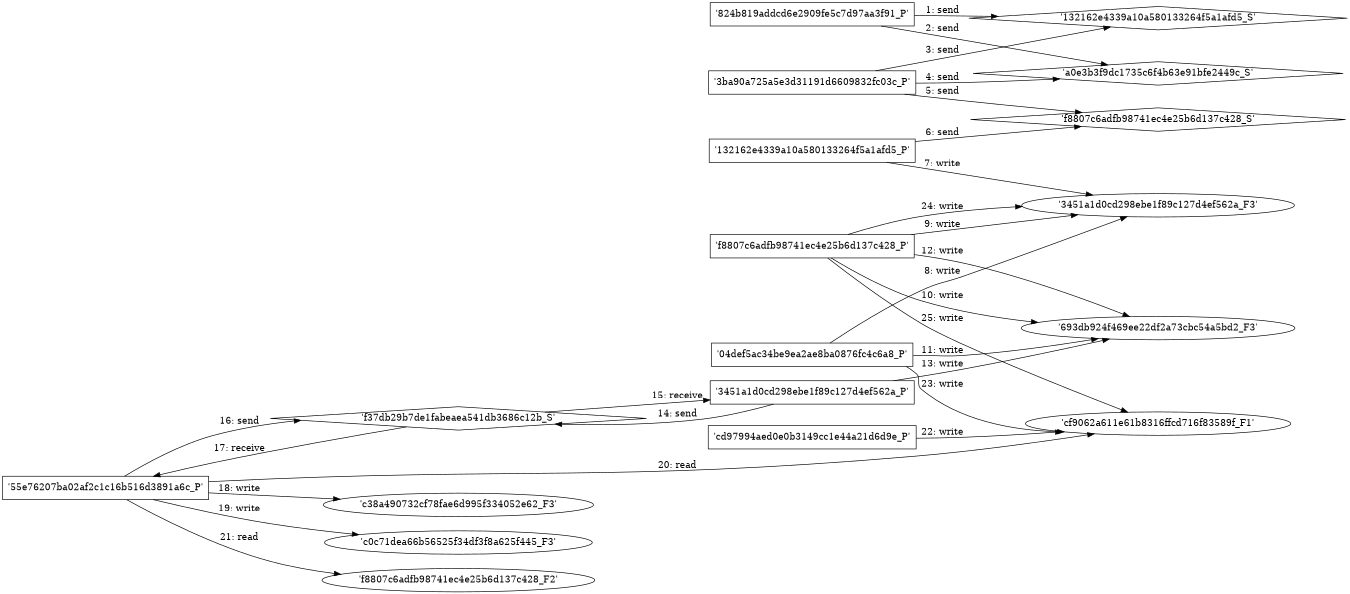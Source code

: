 digraph "D:\Learning\Paper\apt\基于CTI的攻击预警\Dataset\攻击图\ASGfromALLCTI\Trojan Promises Naked Videos of Facebook Friends.dot" {
rankdir="LR"
size="9"
fixedsize="false"
splines="true"
nodesep=0.3
ranksep=0
fontsize=10
overlap="scalexy"
engine= "neato"
	"'132162e4339a10a580133264f5a1afd5_S'" [node_type=Socket shape=diamond]
	"'824b819addcd6e2909fe5c7d97aa3f91_P'" [node_type=Process shape=box]
	"'824b819addcd6e2909fe5c7d97aa3f91_P'" -> "'132162e4339a10a580133264f5a1afd5_S'" [label="1: send"]
	"'a0e3b3f9dc1735c6f4b63e91bfe2449c_S'" [node_type=Socket shape=diamond]
	"'824b819addcd6e2909fe5c7d97aa3f91_P'" [node_type=Process shape=box]
	"'824b819addcd6e2909fe5c7d97aa3f91_P'" -> "'a0e3b3f9dc1735c6f4b63e91bfe2449c_S'" [label="2: send"]
	"'132162e4339a10a580133264f5a1afd5_S'" [node_type=Socket shape=diamond]
	"'3ba90a725a5e3d31191d6609832fc03c_P'" [node_type=Process shape=box]
	"'3ba90a725a5e3d31191d6609832fc03c_P'" -> "'132162e4339a10a580133264f5a1afd5_S'" [label="3: send"]
	"'a0e3b3f9dc1735c6f4b63e91bfe2449c_S'" [node_type=Socket shape=diamond]
	"'3ba90a725a5e3d31191d6609832fc03c_P'" [node_type=Process shape=box]
	"'3ba90a725a5e3d31191d6609832fc03c_P'" -> "'a0e3b3f9dc1735c6f4b63e91bfe2449c_S'" [label="4: send"]
	"'f8807c6adfb98741ec4e25b6d137c428_S'" [node_type=Socket shape=diamond]
	"'3ba90a725a5e3d31191d6609832fc03c_P'" [node_type=Process shape=box]
	"'3ba90a725a5e3d31191d6609832fc03c_P'" -> "'f8807c6adfb98741ec4e25b6d137c428_S'" [label="5: send"]
	"'f8807c6adfb98741ec4e25b6d137c428_S'" [node_type=Socket shape=diamond]
	"'132162e4339a10a580133264f5a1afd5_P'" [node_type=Process shape=box]
	"'132162e4339a10a580133264f5a1afd5_P'" -> "'f8807c6adfb98741ec4e25b6d137c428_S'" [label="6: send"]
	"'3451a1d0cd298ebe1f89c127d4ef562a_F3'" [node_type=file shape=ellipse]
	"'132162e4339a10a580133264f5a1afd5_P'" [node_type=Process shape=box]
	"'132162e4339a10a580133264f5a1afd5_P'" -> "'3451a1d0cd298ebe1f89c127d4ef562a_F3'" [label="7: write"]
	"'3451a1d0cd298ebe1f89c127d4ef562a_F3'" [node_type=file shape=ellipse]
	"'04def5ac34be9ea2ae8ba0876fc4c6a8_P'" [node_type=Process shape=box]
	"'04def5ac34be9ea2ae8ba0876fc4c6a8_P'" -> "'3451a1d0cd298ebe1f89c127d4ef562a_F3'" [label="8: write"]
	"'3451a1d0cd298ebe1f89c127d4ef562a_F3'" [node_type=file shape=ellipse]
	"'f8807c6adfb98741ec4e25b6d137c428_P'" [node_type=Process shape=box]
	"'f8807c6adfb98741ec4e25b6d137c428_P'" -> "'3451a1d0cd298ebe1f89c127d4ef562a_F3'" [label="9: write"]
	"'693db924f469ee22df2a73cbc54a5bd2_F3'" [node_type=file shape=ellipse]
	"'f8807c6adfb98741ec4e25b6d137c428_P'" [node_type=Process shape=box]
	"'f8807c6adfb98741ec4e25b6d137c428_P'" -> "'693db924f469ee22df2a73cbc54a5bd2_F3'" [label="10: write"]
	"'693db924f469ee22df2a73cbc54a5bd2_F3'" [node_type=file shape=ellipse]
	"'04def5ac34be9ea2ae8ba0876fc4c6a8_P'" [node_type=Process shape=box]
	"'04def5ac34be9ea2ae8ba0876fc4c6a8_P'" -> "'693db924f469ee22df2a73cbc54a5bd2_F3'" [label="11: write"]
	"'693db924f469ee22df2a73cbc54a5bd2_F3'" [node_type=file shape=ellipse]
	"'f8807c6adfb98741ec4e25b6d137c428_P'" [node_type=Process shape=box]
	"'f8807c6adfb98741ec4e25b6d137c428_P'" -> "'693db924f469ee22df2a73cbc54a5bd2_F3'" [label="12: write"]
	"'693db924f469ee22df2a73cbc54a5bd2_F3'" [node_type=file shape=ellipse]
	"'3451a1d0cd298ebe1f89c127d4ef562a_P'" [node_type=Process shape=box]
	"'3451a1d0cd298ebe1f89c127d4ef562a_P'" -> "'693db924f469ee22df2a73cbc54a5bd2_F3'" [label="13: write"]
	"'f37db29b7de1fabeaea541db3686c12b_S'" [node_type=Socket shape=diamond]
	"'3451a1d0cd298ebe1f89c127d4ef562a_P'" [node_type=Process shape=box]
	"'3451a1d0cd298ebe1f89c127d4ef562a_P'" -> "'f37db29b7de1fabeaea541db3686c12b_S'" [label="14: send"]
	"'f37db29b7de1fabeaea541db3686c12b_S'" -> "'3451a1d0cd298ebe1f89c127d4ef562a_P'" [label="15: receive"]
	"'f37db29b7de1fabeaea541db3686c12b_S'" [node_type=Socket shape=diamond]
	"'55e76207ba02af2c1c16b516d3891a6c_P'" [node_type=Process shape=box]
	"'55e76207ba02af2c1c16b516d3891a6c_P'" -> "'f37db29b7de1fabeaea541db3686c12b_S'" [label="16: send"]
	"'f37db29b7de1fabeaea541db3686c12b_S'" -> "'55e76207ba02af2c1c16b516d3891a6c_P'" [label="17: receive"]
	"'c38a490732cf78fae6d995f334052e62_F3'" [node_type=file shape=ellipse]
	"'55e76207ba02af2c1c16b516d3891a6c_P'" [node_type=Process shape=box]
	"'55e76207ba02af2c1c16b516d3891a6c_P'" -> "'c38a490732cf78fae6d995f334052e62_F3'" [label="18: write"]
	"'c0c71dea66b56525f34df3f8a625f445_F3'" [node_type=file shape=ellipse]
	"'55e76207ba02af2c1c16b516d3891a6c_P'" [node_type=Process shape=box]
	"'55e76207ba02af2c1c16b516d3891a6c_P'" -> "'c0c71dea66b56525f34df3f8a625f445_F3'" [label="19: write"]
	"'cf9062a611e61b8316ffcd716f83589f_F1'" [node_type=file shape=ellipse]
	"'55e76207ba02af2c1c16b516d3891a6c_P'" [node_type=Process shape=box]
	"'55e76207ba02af2c1c16b516d3891a6c_P'" -> "'cf9062a611e61b8316ffcd716f83589f_F1'" [label="20: read"]
	"'f8807c6adfb98741ec4e25b6d137c428_F2'" [node_type=file shape=ellipse]
	"'55e76207ba02af2c1c16b516d3891a6c_P'" [node_type=Process shape=box]
	"'55e76207ba02af2c1c16b516d3891a6c_P'" -> "'f8807c6adfb98741ec4e25b6d137c428_F2'" [label="21: read"]
	"'cf9062a611e61b8316ffcd716f83589f_F1'" [node_type=file shape=ellipse]
	"'cd97994aed0e0b3149cc1e44a21d6d9e_P'" [node_type=Process shape=box]
	"'cd97994aed0e0b3149cc1e44a21d6d9e_P'" -> "'cf9062a611e61b8316ffcd716f83589f_F1'" [label="22: write"]
	"'cf9062a611e61b8316ffcd716f83589f_F1'" [node_type=file shape=ellipse]
	"'04def5ac34be9ea2ae8ba0876fc4c6a8_P'" [node_type=Process shape=box]
	"'04def5ac34be9ea2ae8ba0876fc4c6a8_P'" -> "'cf9062a611e61b8316ffcd716f83589f_F1'" [label="23: write"]
	"'3451a1d0cd298ebe1f89c127d4ef562a_F3'" [node_type=file shape=ellipse]
	"'f8807c6adfb98741ec4e25b6d137c428_P'" [node_type=Process shape=box]
	"'f8807c6adfb98741ec4e25b6d137c428_P'" -> "'3451a1d0cd298ebe1f89c127d4ef562a_F3'" [label="24: write"]
	"'cf9062a611e61b8316ffcd716f83589f_F1'" [node_type=file shape=ellipse]
	"'f8807c6adfb98741ec4e25b6d137c428_P'" [node_type=Process shape=box]
	"'f8807c6adfb98741ec4e25b6d137c428_P'" -> "'cf9062a611e61b8316ffcd716f83589f_F1'" [label="25: write"]
}
